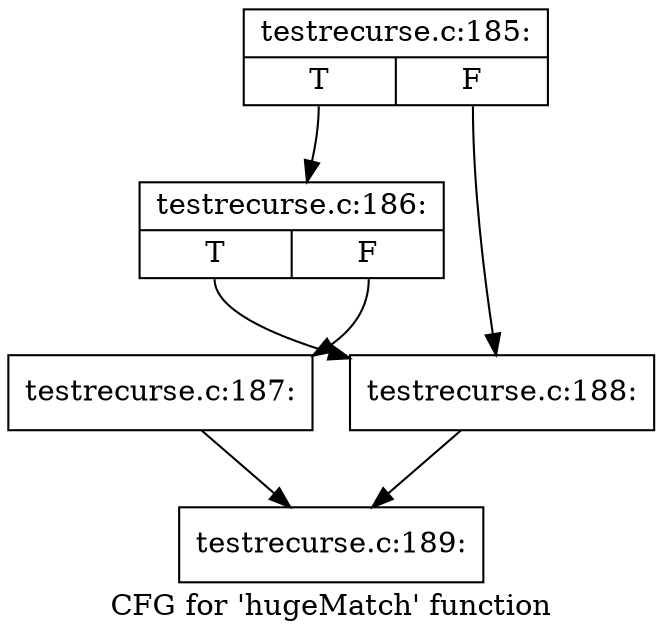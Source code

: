 digraph "CFG for 'hugeMatch' function" {
	label="CFG for 'hugeMatch' function";

	Node0x52cfff0 [shape=record,label="{testrecurse.c:185:|{<s0>T|<s1>F}}"];
	Node0x52cfff0:s0 -> Node0x52e8820;
	Node0x52cfff0:s1 -> Node0x52e87d0;
	Node0x52e8820 [shape=record,label="{testrecurse.c:186:|{<s0>T|<s1>F}}"];
	Node0x52e8820:s0 -> Node0x52e87d0;
	Node0x52e8820:s1 -> Node0x52e8780;
	Node0x52e8780 [shape=record,label="{testrecurse.c:187:}"];
	Node0x52e8780 -> Node0x529c2f0;
	Node0x52e87d0 [shape=record,label="{testrecurse.c:188:}"];
	Node0x52e87d0 -> Node0x529c2f0;
	Node0x529c2f0 [shape=record,label="{testrecurse.c:189:}"];
}
